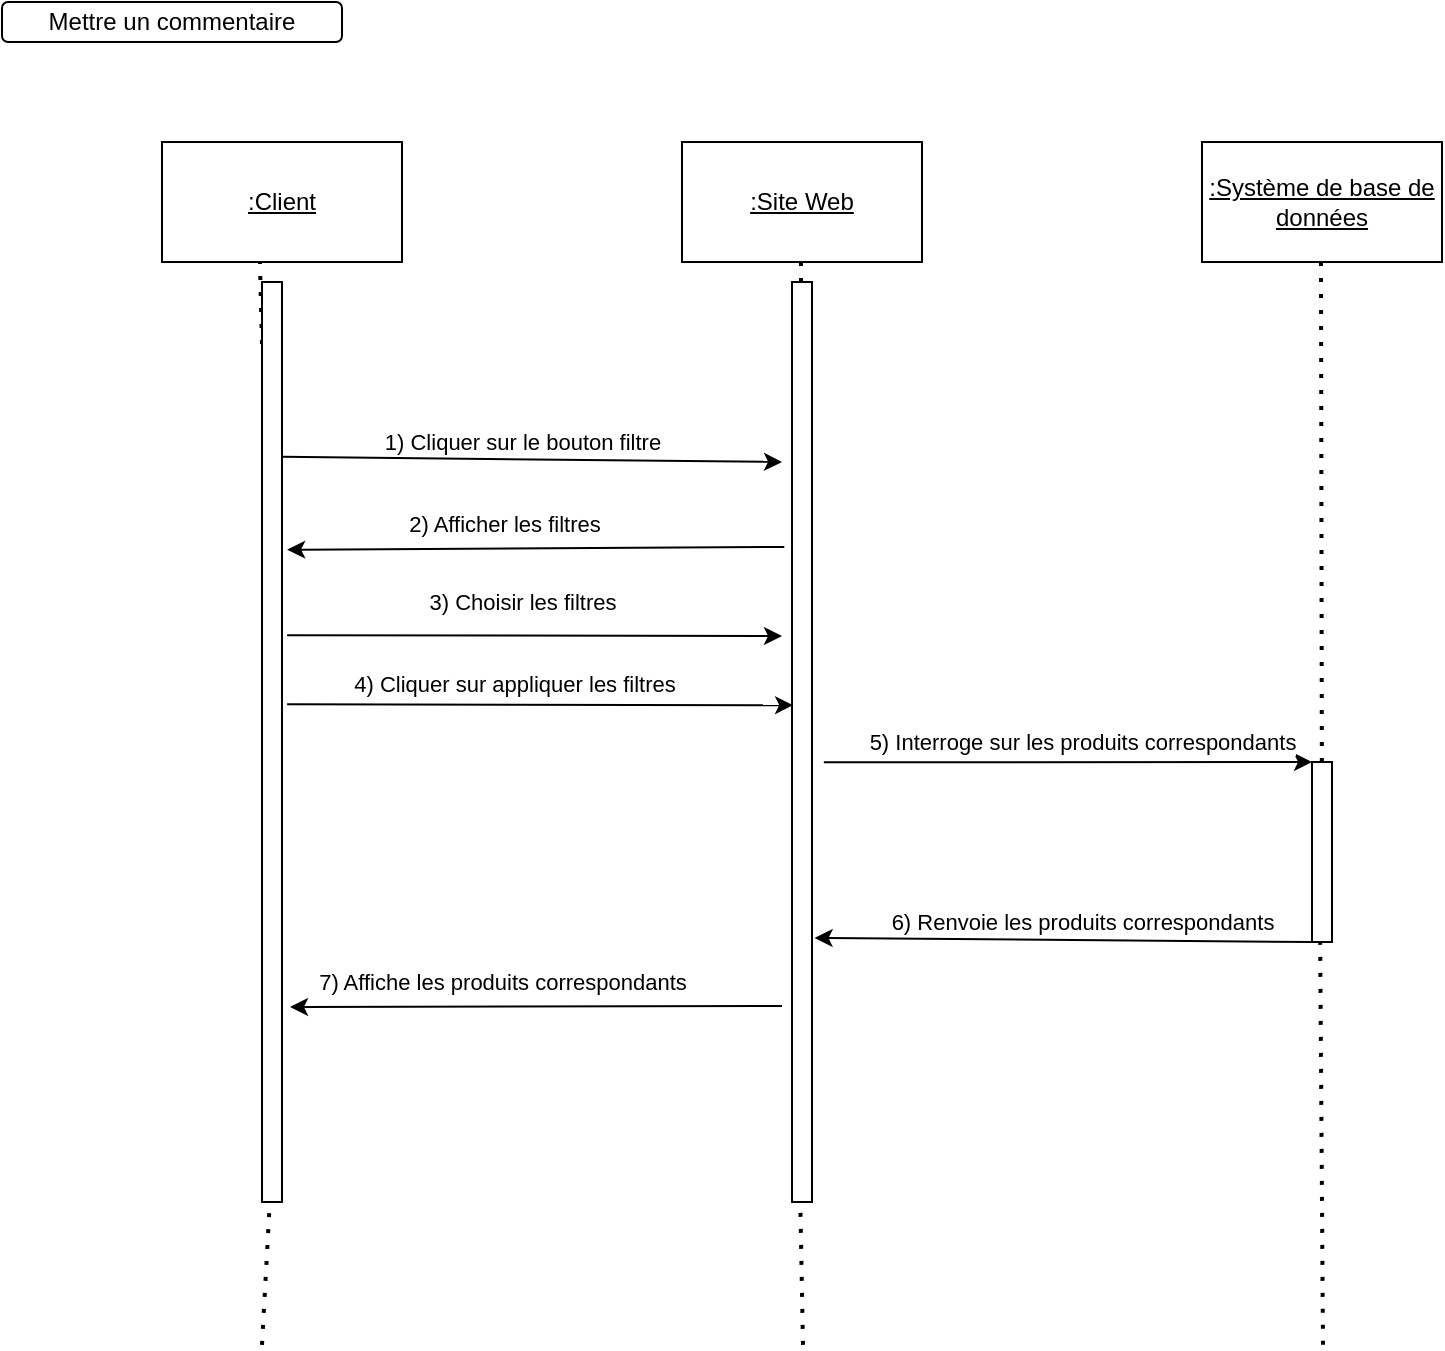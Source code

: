 <mxfile version="21.3.8" type="github">
  <diagram name="Page-1" id="FK4kt72VOiubtQufLutG">
    <mxGraphModel dx="1133" dy="646" grid="1" gridSize="10" guides="1" tooltips="1" connect="1" arrows="1" fold="1" page="1" pageScale="1" pageWidth="827" pageHeight="1169" math="0" shadow="0">
      <root>
        <mxCell id="0" />
        <mxCell id="1" parent="0" />
        <mxCell id="iXSwT5H_rE35bHHJK52_-1" value="&lt;u&gt;:Client&lt;/u&gt;" style="rounded=0;whiteSpace=wrap;html=1;" vertex="1" parent="1">
          <mxGeometry x="110" y="160" width="120" height="60" as="geometry" />
        </mxCell>
        <mxCell id="iXSwT5H_rE35bHHJK52_-2" value="&lt;u&gt;:Site Web&lt;/u&gt;" style="rounded=0;whiteSpace=wrap;html=1;" vertex="1" parent="1">
          <mxGeometry x="370" y="160" width="120" height="60" as="geometry" />
        </mxCell>
        <mxCell id="iXSwT5H_rE35bHHJK52_-3" value="&lt;u&gt;:Système de base de données&lt;/u&gt;" style="rounded=0;whiteSpace=wrap;html=1;" vertex="1" parent="1">
          <mxGeometry x="630" y="160" width="120" height="60" as="geometry" />
        </mxCell>
        <mxCell id="iXSwT5H_rE35bHHJK52_-5" value="Mettre un commentaire" style="rounded=1;whiteSpace=wrap;html=1;" vertex="1" parent="1">
          <mxGeometry x="30" y="90" width="170" height="20" as="geometry" />
        </mxCell>
        <mxCell id="iXSwT5H_rE35bHHJK52_-6" value="" style="endArrow=none;dashed=1;html=1;dashPattern=1 3;strokeWidth=2;rounded=0;entryX=0.408;entryY=0.993;entryDx=0;entryDy=0;entryPerimeter=0;" edge="1" parent="1" source="iXSwT5H_rE35bHHJK52_-9" target="iXSwT5H_rE35bHHJK52_-1">
          <mxGeometry width="50" height="50" relative="1" as="geometry">
            <mxPoint x="160" y="761.429" as="sourcePoint" />
            <mxPoint x="480" y="350" as="targetPoint" />
          </mxGeometry>
        </mxCell>
        <mxCell id="iXSwT5H_rE35bHHJK52_-7" value="" style="endArrow=none;dashed=1;html=1;dashPattern=1 3;strokeWidth=2;rounded=0;entryX=0.408;entryY=0.993;entryDx=0;entryDy=0;entryPerimeter=0;" edge="1" parent="1" source="iXSwT5H_rE35bHHJK52_-15">
          <mxGeometry width="50" height="50" relative="1" as="geometry">
            <mxPoint x="430.5" y="761.429" as="sourcePoint" />
            <mxPoint x="429.5" y="220" as="targetPoint" />
          </mxGeometry>
        </mxCell>
        <mxCell id="iXSwT5H_rE35bHHJK52_-8" value="" style="endArrow=none;dashed=1;html=1;dashPattern=1 3;strokeWidth=2;rounded=0;entryX=0.408;entryY=0.993;entryDx=0;entryDy=0;entryPerimeter=0;" edge="1" parent="1" source="iXSwT5H_rE35bHHJK52_-39">
          <mxGeometry width="50" height="50" relative="1" as="geometry">
            <mxPoint x="690.5" y="761.429" as="sourcePoint" />
            <mxPoint x="689.5" y="220" as="targetPoint" />
          </mxGeometry>
        </mxCell>
        <mxCell id="iXSwT5H_rE35bHHJK52_-13" value="" style="endArrow=none;dashed=1;html=1;dashPattern=1 3;strokeWidth=2;rounded=0;entryX=0.408;entryY=0.993;entryDx=0;entryDy=0;entryPerimeter=0;" edge="1" parent="1" target="iXSwT5H_rE35bHHJK52_-9">
          <mxGeometry width="50" height="50" relative="1" as="geometry">
            <mxPoint x="160" y="761.429" as="sourcePoint" />
            <mxPoint x="159" y="220" as="targetPoint" />
          </mxGeometry>
        </mxCell>
        <mxCell id="iXSwT5H_rE35bHHJK52_-9" value="" style="rounded=0;whiteSpace=wrap;html=1;" vertex="1" parent="1">
          <mxGeometry x="160" y="230" width="10" height="460" as="geometry" />
        </mxCell>
        <mxCell id="iXSwT5H_rE35bHHJK52_-14" value="1) Cliquer sur le bouton filtre" style="endArrow=classic;html=1;rounded=0;exitX=0.971;exitY=0.19;exitDx=0;exitDy=0;exitPerimeter=0;" edge="1" parent="1" source="iXSwT5H_rE35bHHJK52_-9">
          <mxGeometry x="-0.04" y="9" width="50" height="50" relative="1" as="geometry">
            <mxPoint x="430" y="380" as="sourcePoint" />
            <mxPoint x="420" y="320" as="targetPoint" />
            <mxPoint as="offset" />
          </mxGeometry>
        </mxCell>
        <mxCell id="iXSwT5H_rE35bHHJK52_-16" value="" style="endArrow=none;dashed=1;html=1;dashPattern=1 3;strokeWidth=2;rounded=0;entryX=0.408;entryY=0.993;entryDx=0;entryDy=0;entryPerimeter=0;" edge="1" parent="1" target="iXSwT5H_rE35bHHJK52_-15">
          <mxGeometry width="50" height="50" relative="1" as="geometry">
            <mxPoint x="430.5" y="761.429" as="sourcePoint" />
            <mxPoint x="429.5" y="220" as="targetPoint" />
          </mxGeometry>
        </mxCell>
        <mxCell id="iXSwT5H_rE35bHHJK52_-15" value="" style="rounded=0;whiteSpace=wrap;html=1;" vertex="1" parent="1">
          <mxGeometry x="425" y="230" width="10" height="460" as="geometry" />
        </mxCell>
        <mxCell id="iXSwT5H_rE35bHHJK52_-17" value="" style="endArrow=classic;html=1;rounded=0;exitX=-0.386;exitY=0.288;exitDx=0;exitDy=0;exitPerimeter=0;entryX=1.257;entryY=0.291;entryDx=0;entryDy=0;entryPerimeter=0;" edge="1" parent="1" source="iXSwT5H_rE35bHHJK52_-15" target="iXSwT5H_rE35bHHJK52_-9">
          <mxGeometry width="50" height="50" relative="1" as="geometry">
            <mxPoint x="430" y="260" as="sourcePoint" />
            <mxPoint x="480" y="210" as="targetPoint" />
          </mxGeometry>
        </mxCell>
        <mxCell id="iXSwT5H_rE35bHHJK52_-18" value="2) Afficher les filtres" style="edgeLabel;html=1;align=center;verticalAlign=middle;resizable=0;points=[];" vertex="1" connectable="0" parent="iXSwT5H_rE35bHHJK52_-17">
          <mxGeometry x="0.155" y="2" relative="1" as="geometry">
            <mxPoint x="3" y="-15" as="offset" />
          </mxGeometry>
        </mxCell>
        <mxCell id="iXSwT5H_rE35bHHJK52_-19" value="3) Choisir les filtres" style="endArrow=classic;html=1;rounded=0;exitX=1.257;exitY=0.384;exitDx=0;exitDy=0;exitPerimeter=0;" edge="1" parent="1" source="iXSwT5H_rE35bHHJK52_-9">
          <mxGeometry x="-0.051" y="17" width="50" height="50" relative="1" as="geometry">
            <mxPoint x="430" y="450" as="sourcePoint" />
            <mxPoint x="420" y="407" as="targetPoint" />
            <mxPoint as="offset" />
          </mxGeometry>
        </mxCell>
        <mxCell id="iXSwT5H_rE35bHHJK52_-23" value="" style="endArrow=classic;html=1;rounded=0;exitX=1.257;exitY=0.459;exitDx=0;exitDy=0;exitPerimeter=0;entryX=0.054;entryY=0.46;entryDx=0;entryDy=0;entryPerimeter=0;" edge="1" parent="1" source="iXSwT5H_rE35bHHJK52_-9" target="iXSwT5H_rE35bHHJK52_-15">
          <mxGeometry width="50" height="50" relative="1" as="geometry">
            <mxPoint x="430" y="450" as="sourcePoint" />
            <mxPoint x="480" y="400" as="targetPoint" />
          </mxGeometry>
        </mxCell>
        <mxCell id="iXSwT5H_rE35bHHJK52_-38" value="4) Cliquer sur appliquer les filtres" style="edgeLabel;html=1;align=center;verticalAlign=middle;resizable=0;points=[];" vertex="1" connectable="0" parent="iXSwT5H_rE35bHHJK52_-23">
          <mxGeometry x="-0.101" y="3" relative="1" as="geometry">
            <mxPoint y="-8" as="offset" />
          </mxGeometry>
        </mxCell>
        <mxCell id="iXSwT5H_rE35bHHJK52_-40" value="" style="endArrow=none;dashed=1;html=1;dashPattern=1 3;strokeWidth=2;rounded=0;entryX=0.408;entryY=0.993;entryDx=0;entryDy=0;entryPerimeter=0;" edge="1" parent="1" target="iXSwT5H_rE35bHHJK52_-39">
          <mxGeometry width="50" height="50" relative="1" as="geometry">
            <mxPoint x="690.5" y="761.429" as="sourcePoint" />
            <mxPoint x="689.5" y="220" as="targetPoint" />
          </mxGeometry>
        </mxCell>
        <mxCell id="iXSwT5H_rE35bHHJK52_-39" value="" style="rounded=0;whiteSpace=wrap;html=1;" vertex="1" parent="1">
          <mxGeometry x="685" y="470" width="10" height="90" as="geometry" />
        </mxCell>
        <mxCell id="iXSwT5H_rE35bHHJK52_-41" value="5) Interroge sur les produits correspondants" style="endArrow=classic;html=1;rounded=0;entryX=0;entryY=0;entryDx=0;entryDy=0;exitX=1.592;exitY=0.522;exitDx=0;exitDy=0;exitPerimeter=0;" edge="1" parent="1" source="iXSwT5H_rE35bHHJK52_-15" target="iXSwT5H_rE35bHHJK52_-39">
          <mxGeometry x="0.058" y="10" width="50" height="50" relative="1" as="geometry">
            <mxPoint x="440" y="470" as="sourcePoint" />
            <mxPoint x="510" y="420" as="targetPoint" />
            <mxPoint as="offset" />
          </mxGeometry>
        </mxCell>
        <mxCell id="iXSwT5H_rE35bHHJK52_-42" value="6) Renvoie les produits correspondants" style="endArrow=classic;html=1;rounded=0;entryX=1.131;entryY=0.713;entryDx=0;entryDy=0;entryPerimeter=0;exitX=0;exitY=1;exitDx=0;exitDy=0;" edge="1" parent="1" source="iXSwT5H_rE35bHHJK52_-39" target="iXSwT5H_rE35bHHJK52_-15">
          <mxGeometry x="-0.075" y="-9" width="50" height="50" relative="1" as="geometry">
            <mxPoint x="460" y="470" as="sourcePoint" />
            <mxPoint x="510" y="420" as="targetPoint" />
            <mxPoint as="offset" />
          </mxGeometry>
        </mxCell>
        <mxCell id="iXSwT5H_rE35bHHJK52_-43" value="7) Affiche les produits correspondants" style="endArrow=classic;html=1;rounded=0;entryX=1.4;entryY=0.788;entryDx=0;entryDy=0;entryPerimeter=0;" edge="1" parent="1" target="iXSwT5H_rE35bHHJK52_-9">
          <mxGeometry x="0.138" y="-12" width="50" height="50" relative="1" as="geometry">
            <mxPoint x="420" y="592" as="sourcePoint" />
            <mxPoint x="446" y="568" as="targetPoint" />
            <mxPoint as="offset" />
          </mxGeometry>
        </mxCell>
      </root>
    </mxGraphModel>
  </diagram>
</mxfile>
